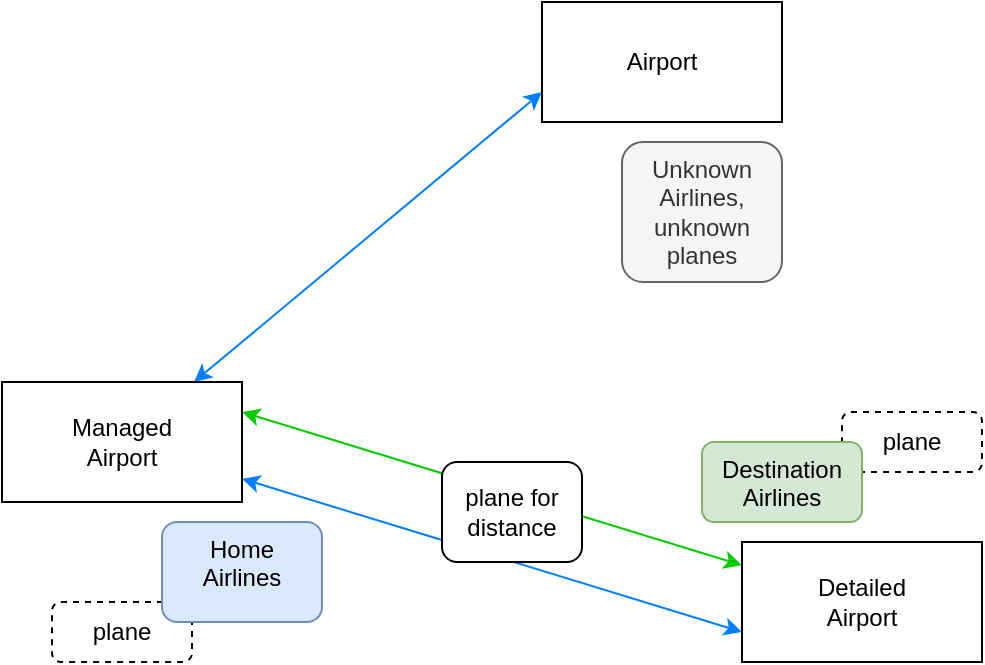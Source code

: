 <mxfile version="14.5.1" type="device"><diagram id="WYYzrgMH9NotPV-rh2aC" name="Page-1"><mxGraphModel dx="1106" dy="1003" grid="1" gridSize="10" guides="1" tooltips="1" connect="1" arrows="1" fold="1" page="1" pageScale="1" pageWidth="827" pageHeight="1169" math="0" shadow="0"><root><mxCell id="0"/><mxCell id="1" parent="0"/><mxCell id="NgzYrC9YzVkI-d1CP1Eh-14" value="plane" style="rounded=1;whiteSpace=wrap;html=1;dashed=1;" parent="1" vertex="1"><mxGeometry x="590" y="275" width="70" height="30" as="geometry"/></mxCell><mxCell id="NgzYrC9YzVkI-d1CP1Eh-15" value="plane" style="rounded=1;whiteSpace=wrap;html=1;dashed=1;" parent="1" vertex="1"><mxGeometry x="195" y="370" width="70" height="30" as="geometry"/></mxCell><mxCell id="NgzYrC9YzVkI-d1CP1Eh-4" style="rounded=0;orthogonalLoop=1;jettySize=auto;html=1;entryX=0;entryY=0.5;entryDx=0;entryDy=0;shape=link;strokeColor=none;" parent="1" source="NgzYrC9YzVkI-d1CP1Eh-12" target="NgzYrC9YzVkI-d1CP1Eh-2" edge="1"><mxGeometry relative="1" as="geometry"/></mxCell><mxCell id="NgzYrC9YzVkI-d1CP1Eh-5" style="edgeStyle=none;rounded=0;orthogonalLoop=1;jettySize=auto;html=1;entryX=0;entryY=0.75;entryDx=0;entryDy=0;startArrow=classic;startFill=1;strokeColor=#007FFF;" parent="1" source="NgzYrC9YzVkI-d1CP1Eh-1" target="NgzYrC9YzVkI-d1CP1Eh-2" edge="1"><mxGeometry relative="1" as="geometry"/></mxCell><mxCell id="NgzYrC9YzVkI-d1CP1Eh-6" style="edgeStyle=none;rounded=0;orthogonalLoop=1;jettySize=auto;html=1;entryX=0;entryY=0.75;entryDx=0;entryDy=0;startArrow=classic;startFill=1;strokeColor=#007FFF;" parent="1" source="NgzYrC9YzVkI-d1CP1Eh-1" target="NgzYrC9YzVkI-d1CP1Eh-3" edge="1"><mxGeometry relative="1" as="geometry"/></mxCell><mxCell id="NgzYrC9YzVkI-d1CP1Eh-10" style="edgeStyle=none;rounded=0;orthogonalLoop=1;jettySize=auto;html=1;startArrow=classic;startFill=1;fontColor=#CCCCCC;strokeColor=#00CC00;exitX=1;exitY=0.25;exitDx=0;exitDy=0;" parent="1" source="NgzYrC9YzVkI-d1CP1Eh-1" target="NgzYrC9YzVkI-d1CP1Eh-2" edge="1"><mxGeometry relative="1" as="geometry"/></mxCell><mxCell id="NgzYrC9YzVkI-d1CP1Eh-1" value="Managed&lt;br&gt;Airport" style="rounded=0;whiteSpace=wrap;html=1;" parent="1" vertex="1"><mxGeometry x="170" y="260" width="120" height="60" as="geometry"/></mxCell><mxCell id="NgzYrC9YzVkI-d1CP1Eh-2" value="Detailed&lt;br&gt;Airport" style="rounded=0;whiteSpace=wrap;html=1;" parent="1" vertex="1"><mxGeometry x="540" y="340" width="120" height="60" as="geometry"/></mxCell><mxCell id="NgzYrC9YzVkI-d1CP1Eh-3" value="Airport" style="rounded=0;whiteSpace=wrap;html=1;" parent="1" vertex="1"><mxGeometry x="440" y="70" width="120" height="60" as="geometry"/></mxCell><mxCell id="NgzYrC9YzVkI-d1CP1Eh-7" value="Home&lt;br&gt;Airlines" style="rounded=1;whiteSpace=wrap;html=1;verticalAlign=top;fillColor=#dae8fc;strokeColor=#6c8ebf;" parent="1" vertex="1"><mxGeometry x="250" y="330" width="80" height="50" as="geometry"/></mxCell><mxCell id="NgzYrC9YzVkI-d1CP1Eh-8" value="Destination&lt;br&gt;Airlines" style="rounded=1;whiteSpace=wrap;html=1;verticalAlign=top;fillColor=#d5e8d4;strokeColor=#82b366;" parent="1" vertex="1"><mxGeometry x="520" y="290" width="80" height="40" as="geometry"/></mxCell><mxCell id="NgzYrC9YzVkI-d1CP1Eh-9" value="Unknown&lt;br&gt;Airlines,&lt;br&gt;unknown&lt;br&gt;planes" style="rounded=1;whiteSpace=wrap;html=1;verticalAlign=top;fontColor=#333333;fillColor=#f5f5f5;strokeColor=#666666;" parent="1" vertex="1"><mxGeometry x="480" y="140" width="80" height="70" as="geometry"/></mxCell><mxCell id="NgzYrC9YzVkI-d1CP1Eh-12" value="plane for&lt;br&gt;distance" style="rounded=1;whiteSpace=wrap;html=1;" parent="1" vertex="1"><mxGeometry x="390" y="300" width="70" height="50" as="geometry"/></mxCell><mxCell id="NgzYrC9YzVkI-d1CP1Eh-13" style="rounded=0;orthogonalLoop=1;jettySize=auto;html=1;entryX=0;entryY=0.5;entryDx=0;entryDy=0;shape=link;strokeColor=none;" parent="1" source="NgzYrC9YzVkI-d1CP1Eh-1" target="NgzYrC9YzVkI-d1CP1Eh-12" edge="1"><mxGeometry relative="1" as="geometry"><mxPoint x="290" y="305.484" as="sourcePoint"/><mxPoint x="540" y="370" as="targetPoint"/></mxGeometry></mxCell></root></mxGraphModel></diagram></mxfile>
